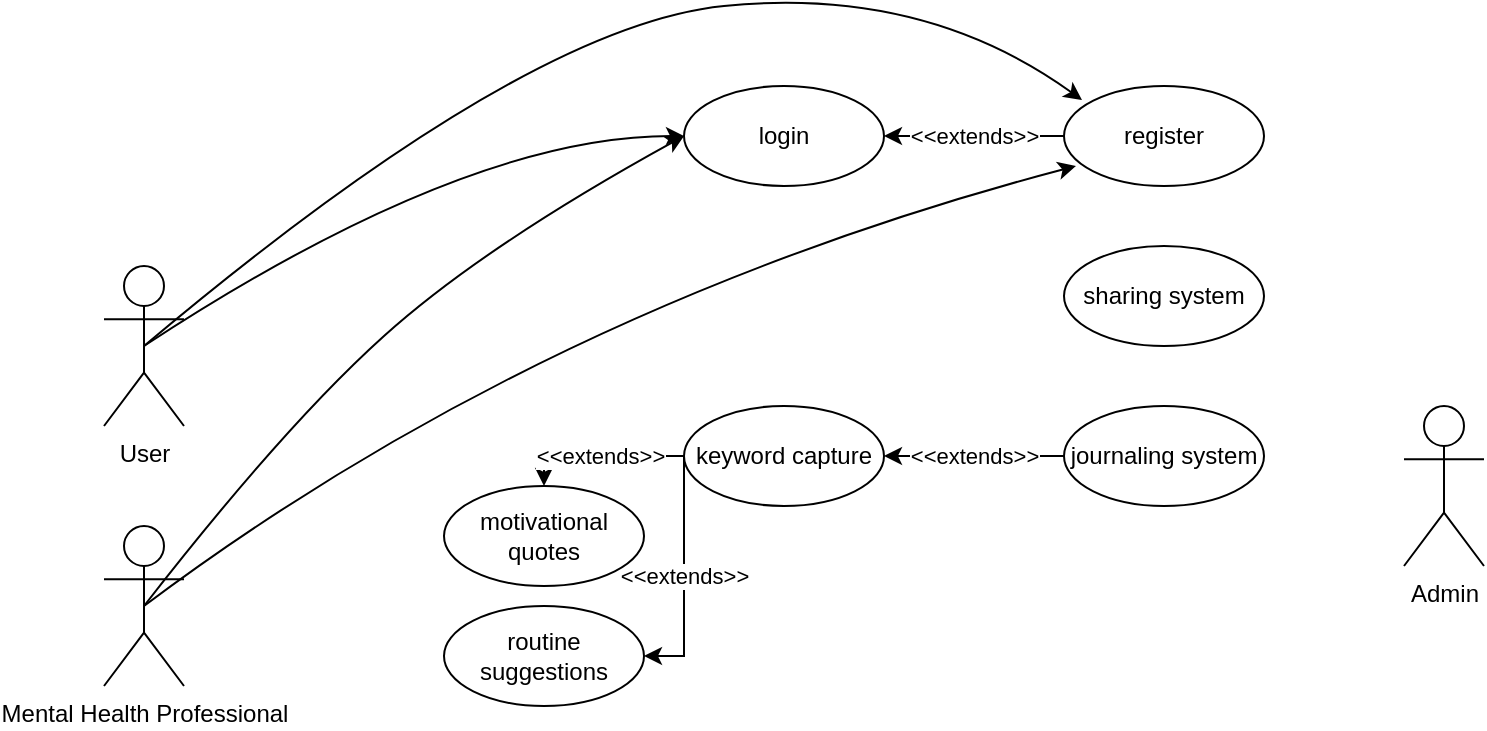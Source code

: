 <mxfile version="15.3.1" type="github">
  <diagram id="s-VH7t6hmXF-htG3DJqw" name="Page-1">
    <mxGraphModel dx="1422" dy="762" grid="1" gridSize="10" guides="1" tooltips="1" connect="1" arrows="1" fold="1" page="1" pageScale="1" pageWidth="850" pageHeight="1100" math="0" shadow="0">
      <root>
        <mxCell id="0" />
        <mxCell id="1" parent="0" />
        <mxCell id="ahxeI9YDzkbvg_vicdjr-1" value="User" style="shape=umlActor;verticalLabelPosition=bottom;verticalAlign=top;html=1;outlineConnect=0;overflow=visible;" vertex="1" parent="1">
          <mxGeometry x="90" y="210" width="40" height="80" as="geometry" />
        </mxCell>
        <mxCell id="ahxeI9YDzkbvg_vicdjr-3" value="Mental Health Professional" style="shape=umlActor;verticalLabelPosition=bottom;verticalAlign=top;html=1;outlineConnect=0;overflow=visible;" vertex="1" parent="1">
          <mxGeometry x="90" y="340" width="40" height="80" as="geometry" />
        </mxCell>
        <mxCell id="ahxeI9YDzkbvg_vicdjr-4" value="Admin" style="shape=umlActor;verticalLabelPosition=bottom;verticalAlign=top;html=1;outlineConnect=0;overflow=visible;" vertex="1" parent="1">
          <mxGeometry x="740" y="280" width="40" height="80" as="geometry" />
        </mxCell>
        <mxCell id="ahxeI9YDzkbvg_vicdjr-12" value="login" style="ellipse;whiteSpace=wrap;html=1;" vertex="1" parent="1">
          <mxGeometry x="380" y="120" width="100" height="50" as="geometry" />
        </mxCell>
        <mxCell id="ahxeI9YDzkbvg_vicdjr-14" value="&amp;lt;&amp;lt;extends&amp;gt;&amp;gt;" style="edgeStyle=orthogonalEdgeStyle;rounded=0;orthogonalLoop=1;jettySize=auto;html=1;exitX=0;exitY=0.5;exitDx=0;exitDy=0;entryX=1;entryY=0.5;entryDx=0;entryDy=0;" edge="1" parent="1" source="ahxeI9YDzkbvg_vicdjr-13" target="ahxeI9YDzkbvg_vicdjr-12">
          <mxGeometry relative="1" as="geometry" />
        </mxCell>
        <mxCell id="ahxeI9YDzkbvg_vicdjr-13" value="register" style="ellipse;whiteSpace=wrap;html=1;" vertex="1" parent="1">
          <mxGeometry x="570" y="120" width="100" height="50" as="geometry" />
        </mxCell>
        <mxCell id="ahxeI9YDzkbvg_vicdjr-16" value="" style="curved=1;endArrow=classic;html=1;exitX=0.5;exitY=0.5;exitDx=0;exitDy=0;exitPerimeter=0;entryX=0;entryY=0.5;entryDx=0;entryDy=0;" edge="1" parent="1" source="ahxeI9YDzkbvg_vicdjr-1" target="ahxeI9YDzkbvg_vicdjr-12">
          <mxGeometry width="50" height="50" relative="1" as="geometry">
            <mxPoint x="400" y="420" as="sourcePoint" />
            <mxPoint x="450" y="370" as="targetPoint" />
            <Array as="points">
              <mxPoint x="270" y="145" />
            </Array>
          </mxGeometry>
        </mxCell>
        <mxCell id="ahxeI9YDzkbvg_vicdjr-17" value="" style="curved=1;endArrow=classic;html=1;exitX=0.5;exitY=0.5;exitDx=0;exitDy=0;exitPerimeter=0;entryX=0;entryY=0.5;entryDx=0;entryDy=0;" edge="1" parent="1" source="ahxeI9YDzkbvg_vicdjr-3" target="ahxeI9YDzkbvg_vicdjr-12">
          <mxGeometry width="50" height="50" relative="1" as="geometry">
            <mxPoint x="400" y="420" as="sourcePoint" />
            <mxPoint x="450" y="370" as="targetPoint" />
            <Array as="points">
              <mxPoint x="180" y="290" />
              <mxPoint x="280" y="200" />
            </Array>
          </mxGeometry>
        </mxCell>
        <mxCell id="ahxeI9YDzkbvg_vicdjr-21" value="sharing system" style="ellipse;whiteSpace=wrap;html=1;" vertex="1" parent="1">
          <mxGeometry x="570" y="200" width="100" height="50" as="geometry" />
        </mxCell>
        <mxCell id="ahxeI9YDzkbvg_vicdjr-23" value="" style="curved=1;endArrow=classic;html=1;exitX=0.5;exitY=0.5;exitDx=0;exitDy=0;exitPerimeter=0;entryX=0.06;entryY=0.8;entryDx=0;entryDy=0;entryPerimeter=0;" edge="1" parent="1" source="ahxeI9YDzkbvg_vicdjr-3" target="ahxeI9YDzkbvg_vicdjr-13">
          <mxGeometry width="50" height="50" relative="1" as="geometry">
            <mxPoint x="120" y="390" as="sourcePoint" />
            <mxPoint x="390" y="155" as="targetPoint" />
            <Array as="points">
              <mxPoint x="310" y="230" />
            </Array>
          </mxGeometry>
        </mxCell>
        <mxCell id="ahxeI9YDzkbvg_vicdjr-24" value="" style="curved=1;endArrow=classic;html=1;exitX=0.5;exitY=0.5;exitDx=0;exitDy=0;exitPerimeter=0;entryX=0.09;entryY=0.14;entryDx=0;entryDy=0;entryPerimeter=0;" edge="1" parent="1" source="ahxeI9YDzkbvg_vicdjr-1" target="ahxeI9YDzkbvg_vicdjr-13">
          <mxGeometry width="50" height="50" relative="1" as="geometry">
            <mxPoint x="110" y="265" as="sourcePoint" />
            <mxPoint x="380" y="160" as="targetPoint" />
            <Array as="points">
              <mxPoint x="300" y="90" />
              <mxPoint x="500" y="70" />
            </Array>
          </mxGeometry>
        </mxCell>
        <mxCell id="ahxeI9YDzkbvg_vicdjr-28" value="&amp;lt;&amp;lt;extends&amp;gt;&amp;gt;" style="edgeStyle=orthogonalEdgeStyle;rounded=0;orthogonalLoop=1;jettySize=auto;html=1;exitX=0;exitY=0.5;exitDx=0;exitDy=0;entryX=1;entryY=0.5;entryDx=0;entryDy=0;" edge="1" parent="1" source="ahxeI9YDzkbvg_vicdjr-25" target="ahxeI9YDzkbvg_vicdjr-26">
          <mxGeometry relative="1" as="geometry" />
        </mxCell>
        <mxCell id="ahxeI9YDzkbvg_vicdjr-25" value="journaling system" style="ellipse;whiteSpace=wrap;html=1;" vertex="1" parent="1">
          <mxGeometry x="570" y="280" width="100" height="50" as="geometry" />
        </mxCell>
        <mxCell id="ahxeI9YDzkbvg_vicdjr-35" value="&amp;lt;&amp;lt;extends&amp;gt;&amp;gt;" style="edgeStyle=orthogonalEdgeStyle;rounded=0;orthogonalLoop=1;jettySize=auto;html=1;exitX=0;exitY=0.5;exitDx=0;exitDy=0;entryX=0.5;entryY=0;entryDx=0;entryDy=0;" edge="1" parent="1" source="ahxeI9YDzkbvg_vicdjr-26" target="ahxeI9YDzkbvg_vicdjr-32">
          <mxGeometry relative="1" as="geometry">
            <Array as="points">
              <mxPoint x="310" y="305" />
            </Array>
          </mxGeometry>
        </mxCell>
        <mxCell id="ahxeI9YDzkbvg_vicdjr-36" value="&amp;lt;&amp;lt;extends&amp;gt;&amp;gt;" style="edgeStyle=orthogonalEdgeStyle;rounded=0;orthogonalLoop=1;jettySize=auto;html=1;exitX=0;exitY=0.5;exitDx=0;exitDy=0;entryX=1;entryY=0.5;entryDx=0;entryDy=0;" edge="1" parent="1" source="ahxeI9YDzkbvg_vicdjr-26" target="ahxeI9YDzkbvg_vicdjr-33">
          <mxGeometry relative="1" as="geometry">
            <Array as="points">
              <mxPoint x="380" y="405" />
            </Array>
          </mxGeometry>
        </mxCell>
        <mxCell id="ahxeI9YDzkbvg_vicdjr-26" value="keyword capture" style="ellipse;whiteSpace=wrap;html=1;" vertex="1" parent="1">
          <mxGeometry x="380" y="280" width="100" height="50" as="geometry" />
        </mxCell>
        <mxCell id="ahxeI9YDzkbvg_vicdjr-32" value="motivational quotes" style="ellipse;whiteSpace=wrap;html=1;" vertex="1" parent="1">
          <mxGeometry x="260" y="320" width="100" height="50" as="geometry" />
        </mxCell>
        <mxCell id="ahxeI9YDzkbvg_vicdjr-33" value="routine suggestions" style="ellipse;whiteSpace=wrap;html=1;" vertex="1" parent="1">
          <mxGeometry x="260" y="380" width="100" height="50" as="geometry" />
        </mxCell>
      </root>
    </mxGraphModel>
  </diagram>
</mxfile>
